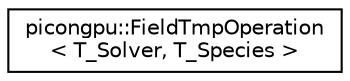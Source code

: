 digraph "Graphical Class Hierarchy"
{
 // LATEX_PDF_SIZE
  edge [fontname="Helvetica",fontsize="10",labelfontname="Helvetica",labelfontsize="10"];
  node [fontname="Helvetica",fontsize="10",shape=record];
  rankdir="LR";
  Node0 [label="picongpu::FieldTmpOperation\l\< T_Solver, T_Species \>",height=0.2,width=0.4,color="black", fillcolor="white", style="filled",URL="$structpicongpu_1_1_field_tmp_operation.html",tooltip="Define which operation is used to fill up FieldTmp."];
}
